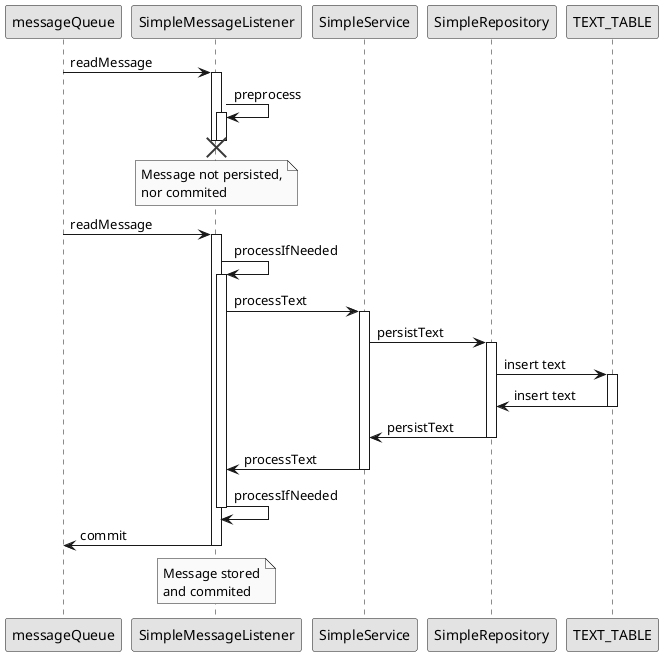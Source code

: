 @startuml
skinparam monochrome true

participant "messageQueue" as mq
participant "SimpleMessageListener" as sml
participant "SimpleService" as ss
participant "SimpleRepository" as sr
participant "TEXT_TABLE" as tt

mq -> sml : readMessage
activate sml

sml -> sml : preprocess
activate sml
destroy sml
deactivate sml

note over sml
  Message not persisted,
  nor commited
end note

mq -> sml : readMessage
activate sml

sml -> sml : processIfNeeded
activate sml

sml -> ss : processText
activate ss

ss -> sr : persistText
activate sr

sr -> tt : insert text
activate tt

sr <- tt : insert text
deactivate tt


ss <- sr : persistText
deactivate sr

sml <- ss : processText
deactivate ss

sml -> sml : processIfNeeded
deactivate sml

mq <- sml : commit
deactivate sml

note over sml
  Message stored
  and commited
end note

@enduml